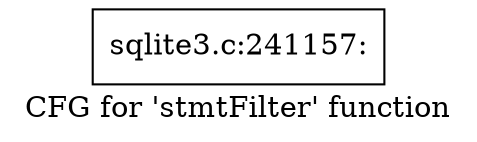 digraph "CFG for 'stmtFilter' function" {
	label="CFG for 'stmtFilter' function";

	Node0x55c0fb7fe320 [shape=record,label="{sqlite3.c:241157:}"];
}

